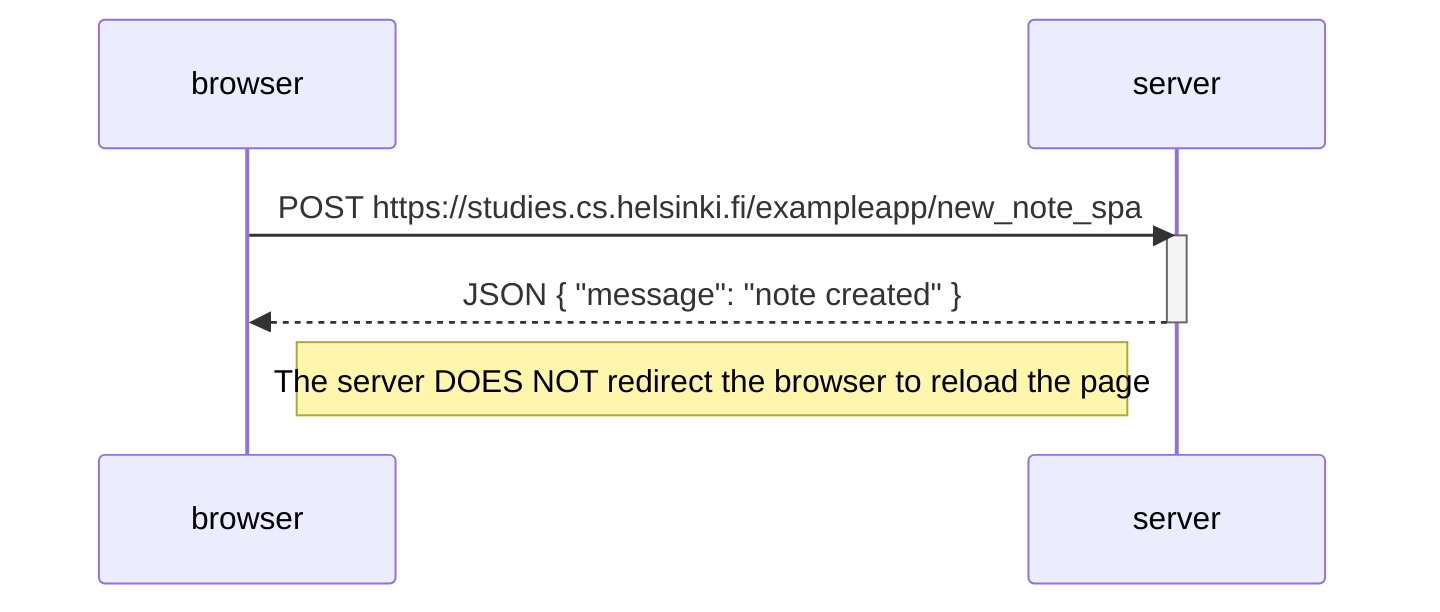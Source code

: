 sequenceDiagram
    participant browser
    participant server

    %% (spa.js:48) The browser, triggered by the form's submit event, executes the callback function that:
    %% (spa.js:49) prevents the default submission of the form data to the server
    %% (spa.js:51) creates a new note object literal 
    %% (spa.js:56) adds the newly created note to the notes list 
    %% (spa.js:57) resets the form control's value to an empty string 
    %% (spa.js:58 and spa.js:18) rerenders the notes on the current page using the DOM API
    %% (spa.js:59 and spa.js:43) sends the new note to the server using HTTP POST request and JSON format to encode the data:
    %% Request Payload: {content: "Hello world from London", date: "2024-11-14T12:46:40.216Z"}
    
    browser->>server: POST https://studies.cs.helsinki.fi/exampleapp/new_note_spa
    activate server
    server-->>browser: JSON { "message": "note created" }
    deactivate server
    Note left of server: The server DOES NOT redirect the browser to reload the page